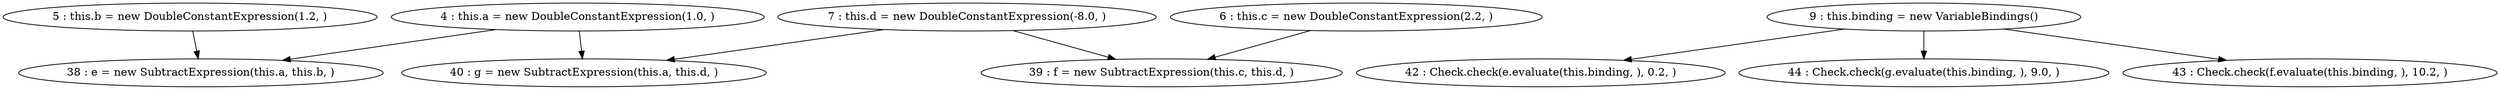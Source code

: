 digraph G {
"4 : this.a = new DoubleConstantExpression(1.0, )"
"4 : this.a = new DoubleConstantExpression(1.0, )" -> "38 : e = new SubtractExpression(this.a, this.b, )"
"4 : this.a = new DoubleConstantExpression(1.0, )" -> "40 : g = new SubtractExpression(this.a, this.d, )"
"5 : this.b = new DoubleConstantExpression(1.2, )"
"5 : this.b = new DoubleConstantExpression(1.2, )" -> "38 : e = new SubtractExpression(this.a, this.b, )"
"6 : this.c = new DoubleConstantExpression(2.2, )"
"6 : this.c = new DoubleConstantExpression(2.2, )" -> "39 : f = new SubtractExpression(this.c, this.d, )"
"7 : this.d = new DoubleConstantExpression(-8.0, )"
"7 : this.d = new DoubleConstantExpression(-8.0, )" -> "39 : f = new SubtractExpression(this.c, this.d, )"
"7 : this.d = new DoubleConstantExpression(-8.0, )" -> "40 : g = new SubtractExpression(this.a, this.d, )"
"9 : this.binding = new VariableBindings()"
"9 : this.binding = new VariableBindings()" -> "42 : Check.check(e.evaluate(this.binding, ), 0.2, )"
"9 : this.binding = new VariableBindings()" -> "44 : Check.check(g.evaluate(this.binding, ), 9.0, )"
"9 : this.binding = new VariableBindings()" -> "43 : Check.check(f.evaluate(this.binding, ), 10.2, )"
"38 : e = new SubtractExpression(this.a, this.b, )"
"39 : f = new SubtractExpression(this.c, this.d, )"
"40 : g = new SubtractExpression(this.a, this.d, )"
"42 : Check.check(e.evaluate(this.binding, ), 0.2, )"
"43 : Check.check(f.evaluate(this.binding, ), 10.2, )"
"44 : Check.check(g.evaluate(this.binding, ), 9.0, )"
}
